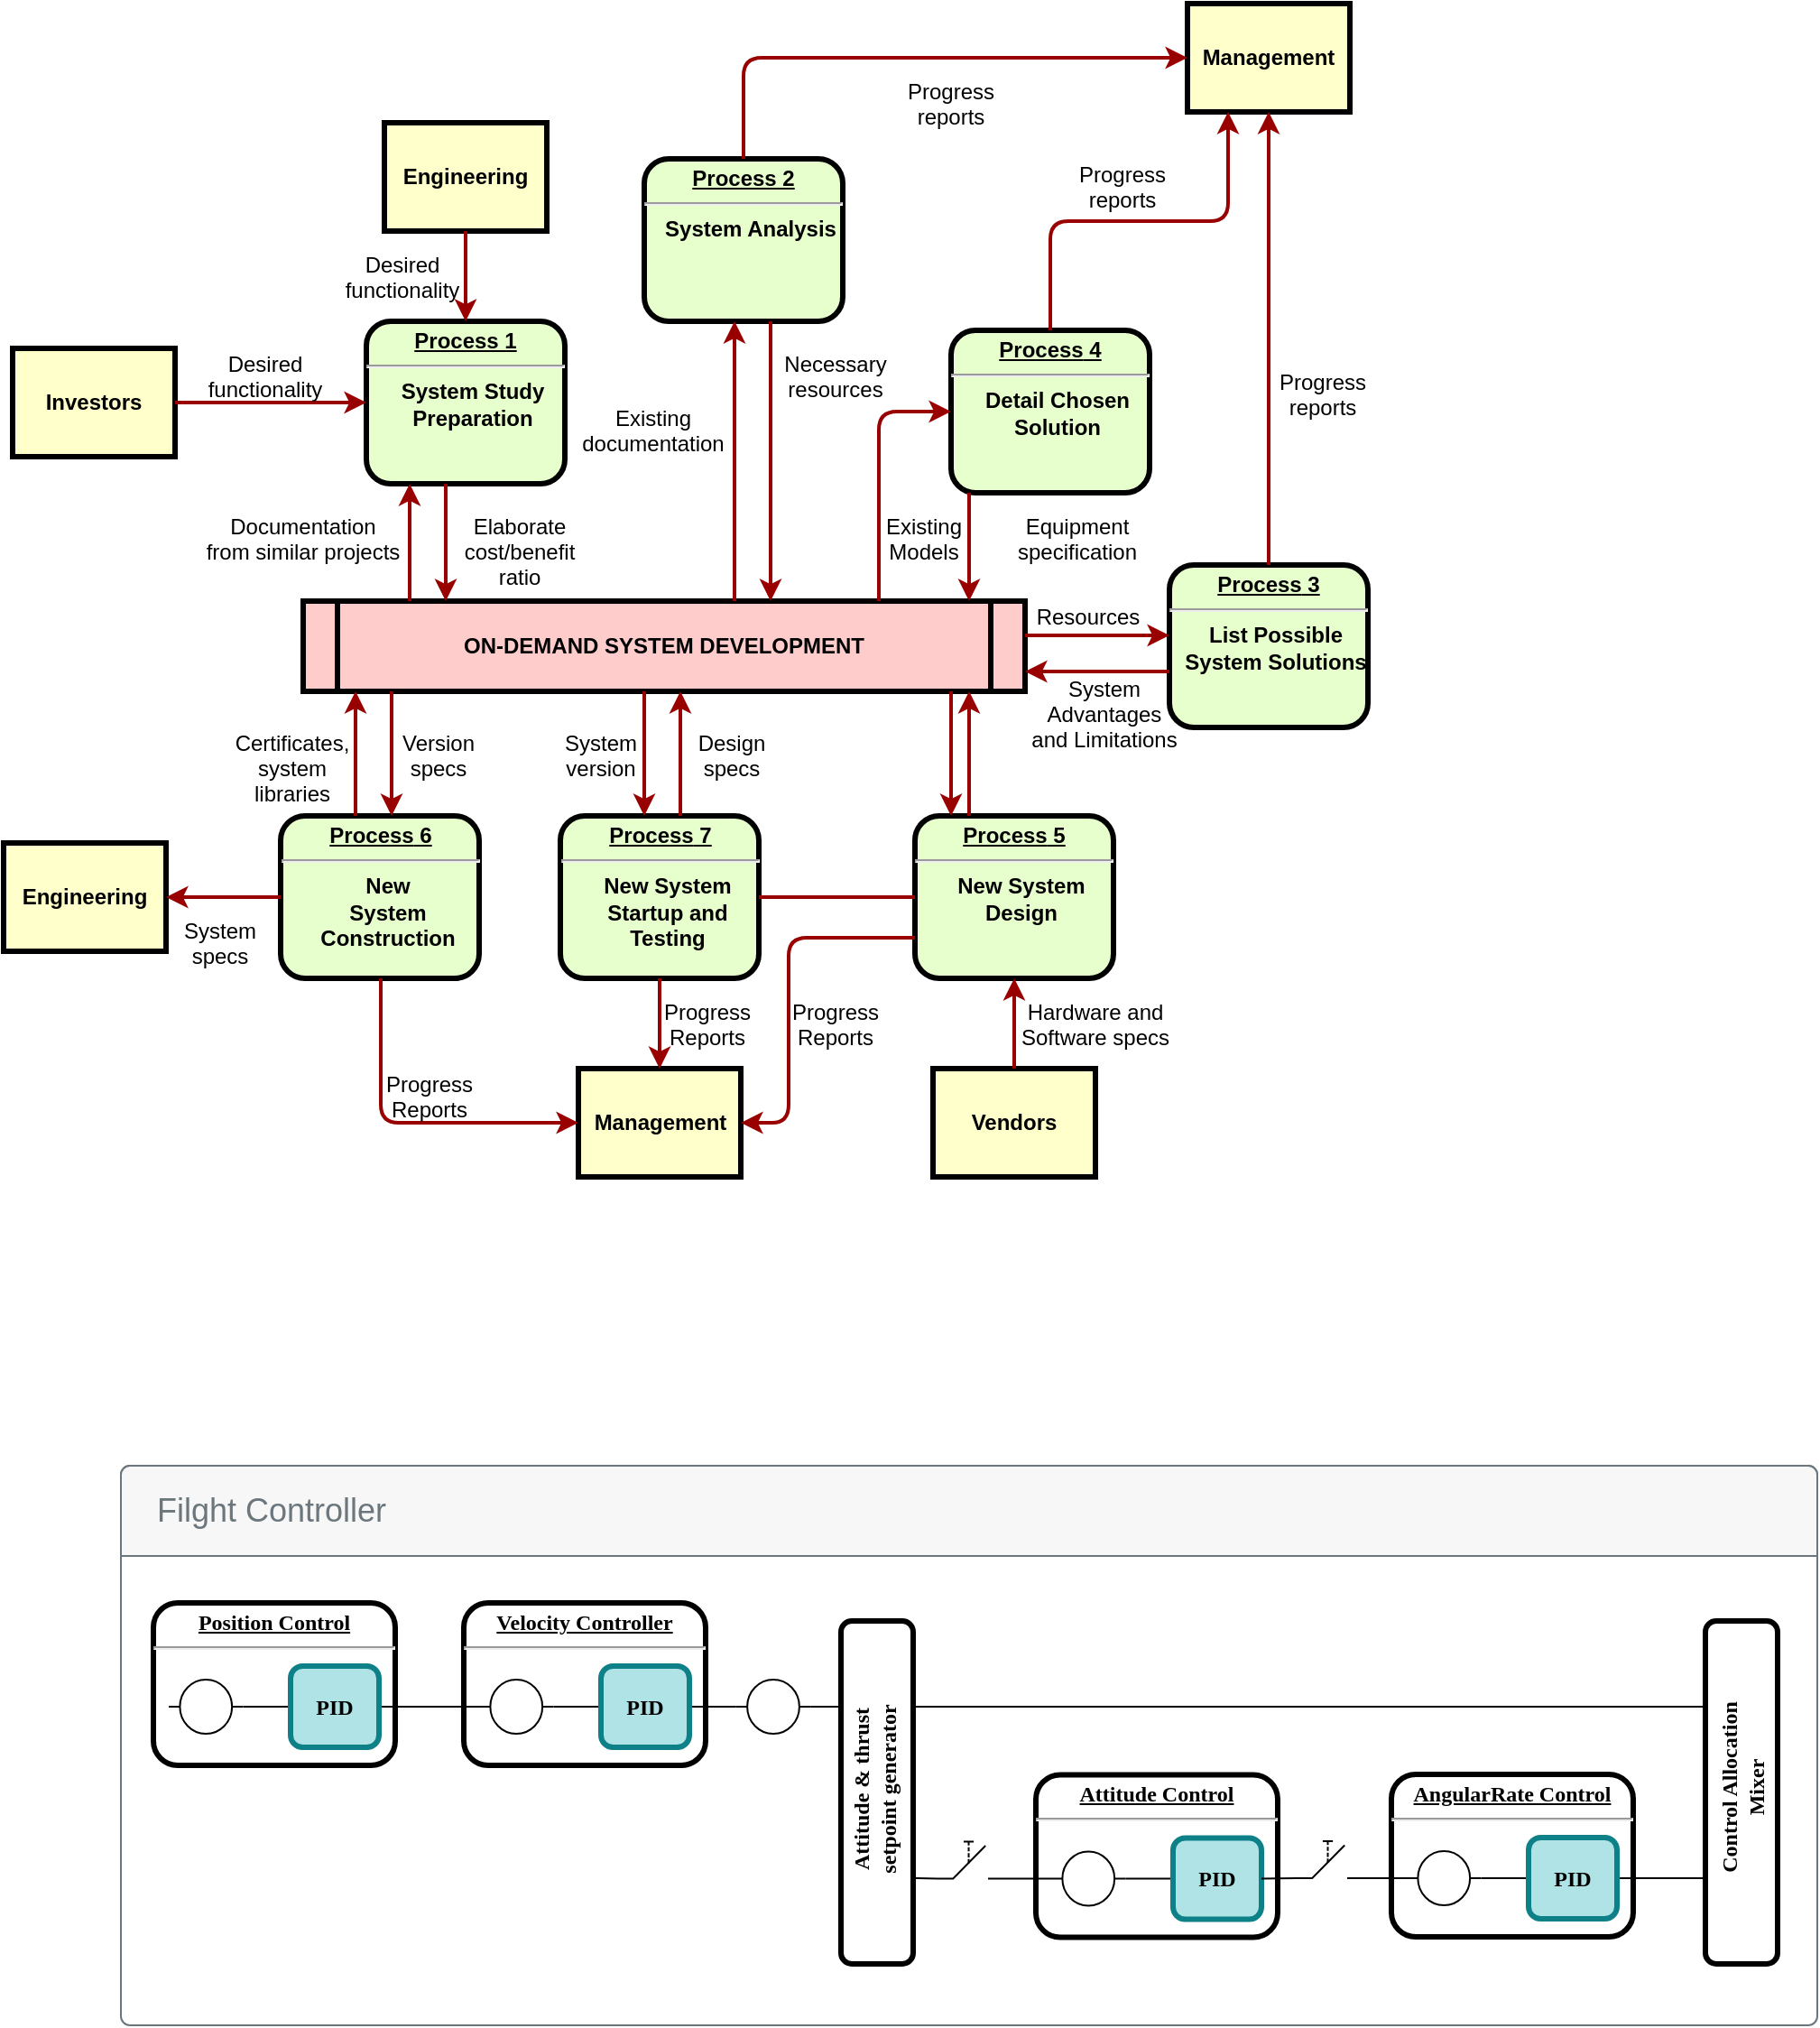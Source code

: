 <mxfile version="14.1.7" type="github">
  <diagram name="Page-1" id="c7558073-3199-34d8-9f00-42111426c3f3">
    <mxGraphModel dx="2292" dy="882" grid="1" gridSize="10" guides="1" tooltips="1" connect="1" arrows="1" fold="1" page="1" pageScale="1" pageWidth="1169" pageHeight="827" background="#ffffff" math="0" shadow="0">
      <root>
        <mxCell id="0" />
        <mxCell id="1" parent="0" />
        <mxCell id="spsE7N1KxRnAXjpoYgU2-159" value="" style="html=1;shadow=0;dashed=0;shape=mxgraph.bootstrap.rrect;rSize=5;strokeColor=#6C767D;html=1;whiteSpace=wrap;fillColor=#ffffff;fontColor=#6C767D;verticalAlign=bottom;align=left;spacing=20;spacingBottom=0;fontSize=14;" vertex="1" parent="1">
          <mxGeometry x="100" y="870" width="940" height="310" as="geometry" />
        </mxCell>
        <mxCell id="spsE7N1KxRnAXjpoYgU2-160" value="Filght Controller" style="html=1;shadow=0;dashed=0;shape=mxgraph.bootstrap.topButton;rSize=5;perimeter=none;whiteSpace=wrap;fillColor=#F7F7F7;strokeColor=#6C767D;fontColor=#6C767D;resizeWidth=1;fontSize=18;align=left;spacing=20;" vertex="1" parent="spsE7N1KxRnAXjpoYgU2-159">
          <mxGeometry width="940" height="50" relative="1" as="geometry" />
        </mxCell>
        <mxCell id="2" value="&lt;p style=&quot;margin: 0px; margin-top: 4px; text-align: center; text-decoration: underline;&quot;&gt;&lt;strong&gt;Process 1&lt;br /&gt;&lt;/strong&gt;&lt;/p&gt;&lt;hr /&gt;&lt;p style=&quot;margin: 0px; margin-left: 8px;&quot;&gt;System Study&lt;/p&gt;&lt;p style=&quot;margin: 0px; margin-left: 8px;&quot;&gt;Preparation&lt;/p&gt;" style="verticalAlign=middle;align=center;overflow=fill;fontSize=12;fontFamily=Helvetica;html=1;rounded=1;fontStyle=1;strokeWidth=3;fillColor=#E6FFCC" parent="1" vertex="1">
          <mxGeometry x="236" y="236" width="110" height="90" as="geometry" />
        </mxCell>
        <mxCell id="3" value="Engineering" style="whiteSpace=wrap;align=center;verticalAlign=middle;fontStyle=1;strokeWidth=3;fillColor=#FFFFCC" parent="1" vertex="1">
          <mxGeometry x="246" y="126" width="90" height="60" as="geometry" />
        </mxCell>
        <mxCell id="4" value="Investors" style="whiteSpace=wrap;align=center;verticalAlign=middle;fontStyle=1;strokeWidth=3;fillColor=#FFFFCC" parent="1" vertex="1">
          <mxGeometry x="40" y="251" width="90" height="60" as="geometry" />
        </mxCell>
        <mxCell id="5" value="ON-DEMAND SYSTEM DEVELOPMENT" style="shape=process;whiteSpace=wrap;align=center;verticalAlign=middle;size=0.048;fontStyle=1;strokeWidth=3;fillColor=#FFCCCC" parent="1" vertex="1">
          <mxGeometry x="201.0" y="391" width="400" height="50" as="geometry" />
        </mxCell>
        <mxCell id="6" value="&lt;p style=&quot;margin: 0px; margin-top: 4px; text-align: center; text-decoration: underline;&quot;&gt;&lt;strong&gt;Process 2&lt;br /&gt;&lt;/strong&gt;&lt;/p&gt;&lt;hr /&gt;&lt;p style=&quot;margin: 0px; margin-left: 8px;&quot;&gt;System Analysis&lt;/p&gt;" style="verticalAlign=middle;align=center;overflow=fill;fontSize=12;fontFamily=Helvetica;html=1;rounded=1;fontStyle=1;strokeWidth=3;fillColor=#E6FFCC" parent="1" vertex="1">
          <mxGeometry x="390" y="146" width="110" height="90" as="geometry" />
        </mxCell>
        <mxCell id="7" value="&lt;p style=&quot;margin: 0px; margin-top: 4px; text-align: center; text-decoration: underline;&quot;&gt;&lt;strong&gt;&lt;strong&gt;Process&lt;/strong&gt; 3&lt;br /&gt;&lt;/strong&gt;&lt;/p&gt;&lt;hr /&gt;&lt;p style=&quot;margin: 0px; margin-left: 8px;&quot;&gt;List Possible&lt;/p&gt;&lt;p style=&quot;margin: 0px; margin-left: 8px;&quot;&gt;System Solutions&lt;/p&gt;" style="verticalAlign=middle;align=center;overflow=fill;fontSize=12;fontFamily=Helvetica;html=1;rounded=1;fontStyle=1;strokeWidth=3;fillColor=#E6FFCC" parent="1" vertex="1">
          <mxGeometry x="681" y="371" width="110" height="90" as="geometry" />
        </mxCell>
        <mxCell id="8" value="&lt;p style=&quot;margin: 0px; margin-top: 4px; text-align: center; text-decoration: underline;&quot;&gt;&lt;strong&gt;&lt;strong&gt;Process&lt;/strong&gt; 4&lt;br /&gt;&lt;/strong&gt;&lt;/p&gt;&lt;hr /&gt;&lt;p style=&quot;margin: 0px; margin-left: 8px;&quot;&gt;Detail Chosen&lt;/p&gt;&lt;p style=&quot;margin: 0px; margin-left: 8px;&quot;&gt;Solution&lt;/p&gt;" style="verticalAlign=middle;align=center;overflow=fill;fontSize=12;fontFamily=Helvetica;html=1;rounded=1;fontStyle=1;strokeWidth=3;fillColor=#E6FFCC" parent="1" vertex="1">
          <mxGeometry x="560" y="241" width="110" height="90" as="geometry" />
        </mxCell>
        <mxCell id="9" value="&lt;p style=&quot;margin: 0px; margin-top: 4px; text-align: center; text-decoration: underline;&quot;&gt;&lt;strong&gt;&lt;strong&gt;Process&lt;/strong&gt; 5&lt;br /&gt;&lt;/strong&gt;&lt;/p&gt;&lt;hr /&gt;&lt;p style=&quot;margin: 0px; margin-left: 8px;&quot;&gt;New System&lt;/p&gt;&lt;p style=&quot;margin: 0px; margin-left: 8px;&quot;&gt;Design&lt;/p&gt;" style="verticalAlign=middle;align=center;overflow=fill;fontSize=12;fontFamily=Helvetica;html=1;rounded=1;fontStyle=1;strokeWidth=3;fillColor=#E6FFCC" parent="1" vertex="1">
          <mxGeometry x="540" y="510" width="110" height="90" as="geometry" />
        </mxCell>
        <mxCell id="10" value="&lt;p style=&quot;margin: 0px; margin-top: 4px; text-align: center; text-decoration: underline;&quot;&gt;&lt;strong&gt;&lt;strong&gt;Process&lt;/strong&gt; 6&lt;br /&gt;&lt;/strong&gt;&lt;/p&gt;&lt;hr /&gt;&lt;p style=&quot;margin: 0px; margin-left: 8px;&quot;&gt;New&lt;/p&gt;&lt;p style=&quot;margin: 0px; margin-left: 8px;&quot;&gt;System&lt;/p&gt;&lt;p style=&quot;margin: 0px; margin-left: 8px;&quot;&gt;Construction&lt;/p&gt;" style="verticalAlign=middle;align=center;overflow=fill;fontSize=12;fontFamily=Helvetica;html=1;rounded=1;fontStyle=1;strokeWidth=3;fillColor=#E6FFCC" parent="1" vertex="1">
          <mxGeometry x="188.5" y="510" width="110" height="90" as="geometry" />
        </mxCell>
        <mxCell id="12" value="Management" style="whiteSpace=wrap;align=center;verticalAlign=middle;fontStyle=1;strokeWidth=3;fillColor=#FFFFCC" parent="1" vertex="1">
          <mxGeometry x="691" y="60.0" width="90" height="60" as="geometry" />
        </mxCell>
        <mxCell id="13" value="Management" style="whiteSpace=wrap;align=center;verticalAlign=middle;fontStyle=1;strokeWidth=3;fillColor=#FFFFCC" parent="1" vertex="1">
          <mxGeometry x="353.5" y="650" width="90" height="60" as="geometry" />
        </mxCell>
        <mxCell id="14" value="Engineering" style="whiteSpace=wrap;align=center;verticalAlign=middle;fontStyle=1;strokeWidth=3;fillColor=#FFFFCC" parent="1" vertex="1">
          <mxGeometry x="35.0" y="525.0" width="90" height="60" as="geometry" />
        </mxCell>
        <mxCell id="15" value="Vendors" style="whiteSpace=wrap;align=center;verticalAlign=middle;fontStyle=1;strokeWidth=3;fillColor=#FFFFCC" parent="1" vertex="1">
          <mxGeometry x="550.0" y="650" width="90" height="60" as="geometry" />
        </mxCell>
        <mxCell id="36" value="" style="edgeStyle=none;noEdgeStyle=1;strokeColor=#990000;strokeWidth=2" parent="1" source="3" target="2" edge="1">
          <mxGeometry width="100" height="100" relative="1" as="geometry">
            <mxPoint x="20" y="250" as="sourcePoint" />
            <mxPoint x="120" y="150" as="targetPoint" />
          </mxGeometry>
        </mxCell>
        <mxCell id="37" value="" style="edgeStyle=none;noEdgeStyle=1;strokeColor=#990000;strokeWidth=2" parent="1" source="4" target="2" edge="1">
          <mxGeometry width="100" height="100" relative="1" as="geometry">
            <mxPoint x="280" y="190" as="sourcePoint" />
            <mxPoint x="380" y="90" as="targetPoint" />
          </mxGeometry>
        </mxCell>
        <mxCell id="11" value="&lt;p style=&quot;margin: 0px; margin-top: 4px; text-align: center; text-decoration: underline;&quot;&gt;&lt;strong&gt;&lt;strong&gt;Process&lt;/strong&gt; 7&lt;br /&gt;&lt;/strong&gt;&lt;/p&gt;&lt;hr /&gt;&lt;p style=&quot;margin: 0px; margin-left: 8px;&quot;&gt;New System&lt;/p&gt;&lt;p style=&quot;margin: 0px; margin-left: 8px;&quot;&gt;Startup and&lt;/p&gt;&lt;p style=&quot;margin: 0px; margin-left: 8px;&quot;&gt;Testing&lt;/p&gt;" style="verticalAlign=middle;align=center;overflow=fill;fontSize=12;fontFamily=Helvetica;html=1;rounded=1;fontStyle=1;strokeWidth=3;fillColor=#E6FFCC" parent="1" vertex="1">
          <mxGeometry x="343.5" y="510" width="110" height="90" as="geometry" />
        </mxCell>
        <mxCell id="51" value="" style="endArrow=none;noEdgeStyle=1;strokeColor=#990000;strokeWidth=2" parent="1" source="9" target="11" edge="1">
          <mxGeometry relative="1" as="geometry">
            <mxPoint x="205.008" y="481" as="sourcePoint" />
            <mxPoint x="400.328" y="650" as="targetPoint" />
          </mxGeometry>
        </mxCell>
        <mxCell id="52" value="Desired &#xa;functionality" style="text;spacingTop=-5;align=center" parent="1" vertex="1">
          <mxGeometry x="165" y="251" width="30" height="20" as="geometry" />
        </mxCell>
        <mxCell id="53" value="Desired &#xa;functionality" style="text;spacingTop=-5;align=center" parent="1" vertex="1">
          <mxGeometry x="241" y="196" width="30" height="20" as="geometry" />
        </mxCell>
        <mxCell id="54" value="Documentation&#xa;from similar projects" style="text;spacingTop=-5;align=center" parent="1" vertex="1">
          <mxGeometry x="186" y="341" width="30" height="20" as="geometry" />
        </mxCell>
        <mxCell id="55" value="" style="edgeStyle=elbowEdgeStyle;elbow=horizontal;strokeColor=#990000;strokeWidth=2" parent="1" source="5" target="2" edge="1">
          <mxGeometry width="100" height="100" relative="1" as="geometry">
            <mxPoint x="50" y="530" as="sourcePoint" />
            <mxPoint x="150" y="430" as="targetPoint" />
            <Array as="points">
              <mxPoint x="260" y="370" />
            </Array>
          </mxGeometry>
        </mxCell>
        <mxCell id="56" value="" style="edgeStyle=elbowEdgeStyle;elbow=horizontal;strokeColor=#990000;strokeWidth=2" parent="1" source="2" target="5" edge="1">
          <mxGeometry width="100" height="100" relative="1" as="geometry">
            <mxPoint x="50" y="500" as="sourcePoint" />
            <mxPoint x="150" y="400" as="targetPoint" />
            <Array as="points">
              <mxPoint x="280" y="360" />
            </Array>
          </mxGeometry>
        </mxCell>
        <mxCell id="57" value="Elaborate&#xa;cost/benefit&#xa;ratio" style="text;spacingTop=-5;align=center" parent="1" vertex="1">
          <mxGeometry x="306" y="341" width="30" height="20" as="geometry" />
        </mxCell>
        <mxCell id="58" value="" style="edgeStyle=elbowEdgeStyle;elbow=horizontal;strokeColor=#990000;strokeWidth=2" parent="1" source="5" target="6" edge="1">
          <mxGeometry width="100" height="100" relative="1" as="geometry">
            <mxPoint x="380" y="370" as="sourcePoint" />
            <mxPoint x="480" y="270" as="targetPoint" />
            <Array as="points">
              <mxPoint x="440" y="310" />
            </Array>
          </mxGeometry>
        </mxCell>
        <mxCell id="59" value="" style="edgeStyle=elbowEdgeStyle;elbow=horizontal;strokeColor=#990000;strokeWidth=2" parent="1" source="6" target="5" edge="1">
          <mxGeometry width="100" height="100" relative="1" as="geometry">
            <mxPoint x="350" y="370" as="sourcePoint" />
            <mxPoint x="450" y="270" as="targetPoint" />
            <Array as="points">
              <mxPoint x="460" y="320" />
            </Array>
          </mxGeometry>
        </mxCell>
        <mxCell id="60" value="Existing&#xa;documentation" style="text;spacingTop=-5;align=center" parent="1" vertex="1">
          <mxGeometry x="380.0" y="281.0" width="30" height="20" as="geometry" />
        </mxCell>
        <mxCell id="61" value="Necessary&#xa;resources" style="text;spacingTop=-5;align=center" parent="1" vertex="1">
          <mxGeometry x="481.0" y="251.0" width="30" height="20" as="geometry" />
        </mxCell>
        <mxCell id="62" value="Progress&#xa;reports" style="text;spacingTop=-5;align=center" parent="1" vertex="1">
          <mxGeometry x="545.0" y="100.0" width="30" height="20" as="geometry" />
        </mxCell>
        <mxCell id="63" value="Progress&#xa;reports" style="text;spacingTop=-5;align=center" parent="1" vertex="1">
          <mxGeometry x="640" y="146.0" width="30" height="20" as="geometry" />
        </mxCell>
        <mxCell id="64" value="Progress&#xa;reports" style="text;spacingTop=-5;align=center" parent="1" vertex="1">
          <mxGeometry x="751.0" y="261.0" width="30" height="20" as="geometry" />
        </mxCell>
        <mxCell id="65" value="" style="edgeStyle=elbowEdgeStyle;elbow=horizontal;strokeColor=#990000;strokeWidth=2" parent="1" source="6" target="12" edge="1">
          <mxGeometry width="100" height="100" relative="1" as="geometry">
            <mxPoint x="260" y="180.0" as="sourcePoint" />
            <mxPoint x="360" y="80.0" as="targetPoint" />
            <Array as="points">
              <mxPoint x="445" y="140" />
            </Array>
          </mxGeometry>
        </mxCell>
        <mxCell id="66" value="" style="edgeStyle=elbowEdgeStyle;elbow=vertical;entryX=0.25;entryY=1;strokeColor=#990000;strokeWidth=2" parent="1" source="8" target="12" edge="1">
          <mxGeometry width="100" height="100" relative="1" as="geometry">
            <mxPoint x="530" y="250" as="sourcePoint" />
            <mxPoint x="630" y="150" as="targetPoint" />
          </mxGeometry>
        </mxCell>
        <mxCell id="67" value="" style="edgeStyle=elbowEdgeStyle;elbow=horizontal;strokeColor=#990000;strokeWidth=2" parent="1" source="7" target="12" edge="1">
          <mxGeometry width="100" height="100" relative="1" as="geometry">
            <mxPoint x="660.0" y="360" as="sourcePoint" />
            <mxPoint x="760.0" y="260" as="targetPoint" />
          </mxGeometry>
        </mxCell>
        <mxCell id="68" value="" style="edgeStyle=elbowEdgeStyle;elbow=horizontal;strokeColor=#990000;strokeWidth=2" parent="1" source="8" target="5" edge="1">
          <mxGeometry width="100" height="100" relative="1" as="geometry">
            <mxPoint x="570" y="380" as="sourcePoint" />
            <mxPoint x="510" y="250" as="targetPoint" />
            <Array as="points">
              <mxPoint x="570" y="360" />
            </Array>
          </mxGeometry>
        </mxCell>
        <mxCell id="69" value="" style="edgeStyle=segmentEdgeStyle;strokeColor=#990000;strokeWidth=2" parent="1" source="5" target="8" edge="1">
          <mxGeometry width="100" height="100" relative="1" as="geometry">
            <mxPoint x="340" y="360" as="sourcePoint" />
            <mxPoint x="440" y="260" as="targetPoint" />
            <Array as="points">
              <mxPoint x="520" y="286" />
            </Array>
          </mxGeometry>
        </mxCell>
        <mxCell id="70" value="Existing&#xa;Models" style="text;spacingTop=-5;align=center" parent="1" vertex="1">
          <mxGeometry x="530.0" y="341.0" width="30" height="20" as="geometry" />
        </mxCell>
        <mxCell id="71" value="Equipment&#xa;specification" style="text;spacingTop=-5;align=center" parent="1" vertex="1">
          <mxGeometry x="615" y="341" width="30" height="20" as="geometry" />
        </mxCell>
        <mxCell id="72" value="" style="edgeStyle=elbowEdgeStyle;elbow=vertical;strokeColor=#990000;strokeWidth=2" parent="1" source="5" target="7" edge="1">
          <mxGeometry width="100" height="100" relative="1" as="geometry">
            <mxPoint x="500" y="500" as="sourcePoint" />
            <mxPoint x="600" y="400" as="targetPoint" />
            <Array as="points">
              <mxPoint x="650" y="410" />
            </Array>
          </mxGeometry>
        </mxCell>
        <mxCell id="73" value="" style="edgeStyle=elbowEdgeStyle;elbow=vertical;strokeColor=#990000;strokeWidth=2" parent="1" source="7" target="5" edge="1">
          <mxGeometry width="100" height="100" relative="1" as="geometry">
            <mxPoint x="460" y="500" as="sourcePoint" />
            <mxPoint x="560" y="400" as="targetPoint" />
            <Array as="points">
              <mxPoint x="650" y="430" />
            </Array>
          </mxGeometry>
        </mxCell>
        <mxCell id="74" value="Resources" style="text;spacingTop=-5;align=center" parent="1" vertex="1">
          <mxGeometry x="621" y="391.0" width="30" height="20" as="geometry" />
        </mxCell>
        <mxCell id="75" value="System &#xa;Advantages &#xa;and Limitations" style="text;spacingTop=-5;align=center" parent="1" vertex="1">
          <mxGeometry x="630" y="431.0" width="30" height="20" as="geometry" />
        </mxCell>
        <mxCell id="76" value="" style="edgeStyle=elbowEdgeStyle;elbow=horizontal;strokeColor=#990000;strokeWidth=2" parent="1" source="9" target="5" edge="1">
          <mxGeometry width="100" height="100" relative="1" as="geometry">
            <mxPoint x="420" y="580" as="sourcePoint" />
            <mxPoint x="520" y="480" as="targetPoint" />
            <Array as="points">
              <mxPoint x="570" y="470" />
            </Array>
          </mxGeometry>
        </mxCell>
        <mxCell id="77" value="" style="edgeStyle=elbowEdgeStyle;elbow=horizontal;strokeColor=#990000;strokeWidth=2" parent="1" source="5" target="9" edge="1">
          <mxGeometry width="100" height="100" relative="1" as="geometry">
            <mxPoint x="400" y="590" as="sourcePoint" />
            <mxPoint x="500" y="490" as="targetPoint" />
            <Array as="points">
              <mxPoint x="560" y="480" />
            </Array>
          </mxGeometry>
        </mxCell>
        <mxCell id="78" value="" style="edgeStyle=elbowEdgeStyle;elbow=horizontal;strokeColor=#990000;strokeWidth=2" parent="1" source="15" target="9" edge="1">
          <mxGeometry width="100" height="100" relative="1" as="geometry">
            <mxPoint x="430" y="700" as="sourcePoint" />
            <mxPoint x="530" y="600" as="targetPoint" />
          </mxGeometry>
        </mxCell>
        <mxCell id="79" value="Hardware and&#xa;Software specs" style="text;spacingTop=-5;align=center" parent="1" vertex="1">
          <mxGeometry x="625" y="610" width="30" height="20" as="geometry" />
        </mxCell>
        <mxCell id="81" value="" style="edgeStyle=elbowEdgeStyle;elbow=horizontal;exitX=0;exitY=0.75;strokeColor=#990000;strokeWidth=2" parent="1" source="9" target="13" edge="1">
          <mxGeometry width="100" height="100" relative="1" as="geometry">
            <mxPoint x="420" y="730" as="sourcePoint" />
            <mxPoint x="520" y="630" as="targetPoint" />
            <Array as="points">
              <mxPoint x="470" y="630" />
            </Array>
          </mxGeometry>
        </mxCell>
        <mxCell id="82" value="Progress&#xa;Reports" style="text;spacingTop=-5;align=center" parent="1" vertex="1">
          <mxGeometry x="481.0" y="610.0" width="30" height="20" as="geometry" />
        </mxCell>
        <mxCell id="83" value="" style="edgeStyle=elbowEdgeStyle;elbow=horizontal;strokeColor=#990000;strokeWidth=2" parent="1" source="11" target="13" edge="1">
          <mxGeometry width="100" height="100" relative="1" as="geometry">
            <mxPoint x="200" y="660.0" as="sourcePoint" />
            <mxPoint x="230.0" y="650" as="targetPoint" />
          </mxGeometry>
        </mxCell>
        <mxCell id="84" value="Progress&#xa;Reports" style="text;spacingTop=-5;align=center" parent="1" vertex="1">
          <mxGeometry x="410.0" y="610.0" width="30" height="20" as="geometry" />
        </mxCell>
        <mxCell id="85" value="" style="edgeStyle=elbowEdgeStyle;elbow=horizontal;strokeColor=#990000;strokeWidth=2" parent="1" source="10" target="13" edge="1">
          <mxGeometry width="100" height="100" relative="1" as="geometry">
            <mxPoint x="130.0" y="740" as="sourcePoint" />
            <mxPoint x="230.0" y="640" as="targetPoint" />
            <Array as="points">
              <mxPoint x="244" y="630" />
            </Array>
          </mxGeometry>
        </mxCell>
        <mxCell id="86" value="Progress&#xa;Reports" style="text;spacingTop=-5;align=center" parent="1" vertex="1">
          <mxGeometry x="256.0" y="650.0" width="30" height="20" as="geometry" />
        </mxCell>
        <mxCell id="87" value="" style="edgeStyle=elbowEdgeStyle;elbow=vertical;strokeColor=#990000;strokeWidth=2" parent="1" source="10" target="14" edge="1">
          <mxGeometry width="100" height="100" relative="1" as="geometry">
            <mxPoint x="70" y="740" as="sourcePoint" />
            <mxPoint x="170" y="640" as="targetPoint" />
          </mxGeometry>
        </mxCell>
        <mxCell id="88" value="" style="edgeStyle=elbowEdgeStyle;elbow=horizontal;strokeColor=#990000;strokeWidth=2" parent="1" source="5" target="11" edge="1">
          <mxGeometry width="100" height="100" relative="1" as="geometry">
            <mxPoint x="50" y="500" as="sourcePoint" />
            <mxPoint x="150" y="400" as="targetPoint" />
            <Array as="points">
              <mxPoint x="390" y="470" />
            </Array>
          </mxGeometry>
        </mxCell>
        <mxCell id="89" value="" style="edgeStyle=elbowEdgeStyle;elbow=horizontal;strokeColor=#990000;strokeWidth=2" parent="1" source="11" target="5" edge="1">
          <mxGeometry width="100" height="100" relative="1" as="geometry">
            <mxPoint x="60.0" y="510" as="sourcePoint" />
            <mxPoint x="160.0" y="410" as="targetPoint" />
            <Array as="points">
              <mxPoint x="410" y="470" />
            </Array>
          </mxGeometry>
        </mxCell>
        <mxCell id="90" value="Version&#xa;specs" style="text;spacingTop=-5;align=center" parent="1" vertex="1">
          <mxGeometry x="261" y="461" width="30" height="20" as="geometry" />
        </mxCell>
        <mxCell id="91" value="Certificates,&#xa;system&#xa;libraries" style="text;spacingTop=-5;align=center" parent="1" vertex="1">
          <mxGeometry x="180" y="461.0" width="30" height="20" as="geometry" />
        </mxCell>
        <mxCell id="92" value="" style="edgeStyle=elbowEdgeStyle;elbow=horizontal;strokeColor=#990000;strokeWidth=2" parent="1" source="5" target="10" edge="1">
          <mxGeometry width="100" height="100" relative="1" as="geometry">
            <mxPoint x="30.0" y="500" as="sourcePoint" />
            <mxPoint x="130.0" y="400" as="targetPoint" />
            <Array as="points">
              <mxPoint x="250" y="470" />
            </Array>
          </mxGeometry>
        </mxCell>
        <mxCell id="93" value="" style="edgeStyle=elbowEdgeStyle;elbow=horizontal;strokeColor=#990000;strokeWidth=2" parent="1" source="10" target="5" edge="1">
          <mxGeometry width="100" height="100" relative="1" as="geometry">
            <mxPoint x="40" y="510" as="sourcePoint" />
            <mxPoint x="140" y="410" as="targetPoint" />
            <Array as="points">
              <mxPoint x="230" y="470" />
            </Array>
          </mxGeometry>
        </mxCell>
        <mxCell id="94" value="System&#xa;specs" style="text;spacingTop=-5;align=center" parent="1" vertex="1">
          <mxGeometry x="140.0" y="565.0" width="30" height="20" as="geometry" />
        </mxCell>
        <mxCell id="95" value="Design&#xa;specs" style="text;spacingTop=-5;align=center" parent="1" vertex="1">
          <mxGeometry x="423.5" y="461.0" width="30" height="20" as="geometry" />
        </mxCell>
        <mxCell id="96" value="System&#xa;version" style="text;spacingTop=-5;align=center" parent="1" vertex="1">
          <mxGeometry x="351.0" y="461" width="30" height="20" as="geometry" />
        </mxCell>
        <mxCell id="spsE7N1KxRnAXjpoYgU2-96" value="&lt;p style=&quot;margin: 4px 0px 0px; text-align: center; text-decoration: underline; font-size: 12px;&quot;&gt;&lt;strong style=&quot;font-size: 12px;&quot;&gt;AngularRate Control&lt;/strong&gt;&lt;/p&gt;&lt;hr style=&quot;font-size: 12px;&quot;&gt;&lt;p style=&quot;margin: 0px 0px 0px 8px; font-size: 12px;&quot;&gt;&lt;br style=&quot;font-size: 12px;&quot;&gt;&lt;/p&gt;" style="verticalAlign=middle;align=center;overflow=fill;fontSize=12;fontFamily=Tahoma;html=1;rounded=1;fontStyle=1;strokeWidth=3;fillColor=#FFFFFF;" vertex="1" parent="1">
          <mxGeometry x="804" y="1041" width="134" height="90" as="geometry" />
        </mxCell>
        <mxCell id="spsE7N1KxRnAXjpoYgU2-101" style="edgeStyle=orthogonalEdgeStyle;rounded=1;orthogonalLoop=1;jettySize=auto;html=1;exitX=1;exitY=0.5;exitDx=0;exitDy=0;exitPerimeter=0;entryX=0;entryY=0.5;entryDx=0;entryDy=0;endArrow=none;endFill=0;fontFamily=Tahoma;fontSize=12;fontStyle=1" edge="1" parent="1" source="spsE7N1KxRnAXjpoYgU2-98" target="spsE7N1KxRnAXjpoYgU2-99">
          <mxGeometry relative="1" as="geometry" />
        </mxCell>
        <mxCell id="spsE7N1KxRnAXjpoYgU2-98" value="" style="pointerEvents=1;verticalLabelPosition=bottom;shadow=0;dashed=0;align=center;html=1;verticalAlign=top;shape=mxgraph.electrical.electro-mechanical.relay_coil_2;strokeWidth=1;fontFamily=Tahoma;fontSize=12;fontStyle=1" vertex="1" parent="1">
          <mxGeometry x="812.5" y="1083.5" width="41.25" height="30" as="geometry" />
        </mxCell>
        <mxCell id="spsE7N1KxRnAXjpoYgU2-152" style="edgeStyle=none;rounded=1;orthogonalLoop=1;jettySize=auto;html=1;exitX=1;exitY=0.5;exitDx=0;exitDy=0;entryX=0;entryY=0.75;entryDx=0;entryDy=0;startArrow=none;startFill=0;endArrow=none;endFill=0;strokeColor=#000000;fontFamily=Tahoma;fontSize=12;fontStyle=1" edge="1" parent="1" source="spsE7N1KxRnAXjpoYgU2-99" target="spsE7N1KxRnAXjpoYgU2-157">
          <mxGeometry relative="1" as="geometry">
            <mxPoint x="965" y="1098.5" as="targetPoint" />
          </mxGeometry>
        </mxCell>
        <mxCell id="spsE7N1KxRnAXjpoYgU2-99" value="PID" style="rounded=1;whiteSpace=wrap;html=1;strokeWidth=3;fillColor=#b0e3e6;strokeColor=#0e8088;fontFamily=Tahoma;fontSize=12;fontStyle=1" vertex="1" parent="1">
          <mxGeometry x="880" y="1076" width="49" height="45" as="geometry" />
        </mxCell>
        <mxCell id="spsE7N1KxRnAXjpoYgU2-109" style="edgeStyle=orthogonalEdgeStyle;rounded=1;orthogonalLoop=1;jettySize=auto;html=1;exitX=1;exitY=1;exitDx=0;exitDy=0;exitPerimeter=0;entryX=0;entryY=0.5;entryDx=0;entryDy=0;entryPerimeter=0;endArrow=none;endFill=0;strokeColor=#000000;fontFamily=Tahoma;fontSize=12;fontStyle=1" edge="1" parent="1" source="spsE7N1KxRnAXjpoYgU2-107" target="spsE7N1KxRnAXjpoYgU2-98">
          <mxGeometry relative="1" as="geometry" />
        </mxCell>
        <mxCell id="spsE7N1KxRnAXjpoYgU2-107" value="" style="pointerEvents=1;verticalLabelPosition=bottom;shadow=0;dashed=0;align=center;html=1;verticalAlign=top;shape=mxgraph.electrical.electro-mechanical.manual_switch;strokeWidth=1;fontFamily=Tahoma;fontSize=12;fontStyle=1" vertex="1" parent="1">
          <mxGeometry x="751.5" y="1078" width="35" height="20.5" as="geometry" />
        </mxCell>
        <mxCell id="spsE7N1KxRnAXjpoYgU2-110" value="" style="shape=image;html=1;verticalAlign=top;verticalLabelPosition=bottom;labelBackgroundColor=#ffffff;imageAspect=0;aspect=fixed;image=https://cdn4.iconfinder.com/data/icons/wirecons-free-vector-icons/32/add-128.png;strokeWidth=1;fontSize=12;fontFamily=Tahoma;fontStyle=1" vertex="1" parent="1">
          <mxGeometry x="823" y="1094.5" width="8" height="8" as="geometry" />
        </mxCell>
        <mxCell id="spsE7N1KxRnAXjpoYgU2-111" value="" style="shape=image;html=1;verticalAlign=top;verticalLabelPosition=bottom;labelBackgroundColor=#ffffff;imageAspect=0;aspect=fixed;image=https://cdn0.iconfinder.com/data/icons/very-basic-android-l-lollipop-icon-pack/24/minus-128.png;strokeWidth=1;fontSize=12;fontFamily=Tahoma;fontStyle=1" vertex="1" parent="1">
          <mxGeometry x="828" y="1103.5" width="10" height="10" as="geometry" />
        </mxCell>
        <mxCell id="spsE7N1KxRnAXjpoYgU2-114" value="&lt;p style=&quot;margin: 4px 0px 0px; text-align: center; text-decoration: underline; font-size: 12px;&quot;&gt;&lt;strong style=&quot;font-size: 12px;&quot;&gt;Attitude Control&lt;/strong&gt;&lt;/p&gt;&lt;hr style=&quot;font-size: 12px;&quot;&gt;&lt;p style=&quot;margin: 0px 0px 0px 8px; font-size: 12px;&quot;&gt;&lt;br style=&quot;font-size: 12px;&quot;&gt;&lt;/p&gt;" style="verticalAlign=middle;align=center;overflow=fill;fontSize=12;fontFamily=Tahoma;html=1;rounded=1;fontStyle=1;strokeWidth=3;fillColor=#FFFFFF;" vertex="1" parent="1">
          <mxGeometry x="607" y="1041.25" width="134" height="90" as="geometry" />
        </mxCell>
        <mxCell id="spsE7N1KxRnAXjpoYgU2-115" style="edgeStyle=orthogonalEdgeStyle;rounded=1;orthogonalLoop=1;jettySize=auto;html=1;exitX=1;exitY=0.5;exitDx=0;exitDy=0;exitPerimeter=0;entryX=0;entryY=0.5;entryDx=0;entryDy=0;endArrow=none;endFill=0;fontFamily=Tahoma;fontSize=12;fontStyle=1" edge="1" parent="1" source="spsE7N1KxRnAXjpoYgU2-116" target="spsE7N1KxRnAXjpoYgU2-117">
          <mxGeometry relative="1" as="geometry" />
        </mxCell>
        <mxCell id="spsE7N1KxRnAXjpoYgU2-116" value="" style="pointerEvents=1;verticalLabelPosition=bottom;shadow=0;dashed=0;align=center;html=1;verticalAlign=top;shape=mxgraph.electrical.electro-mechanical.relay_coil_2;strokeWidth=1;fontFamily=Tahoma;fontSize=12;fontStyle=1" vertex="1" parent="1">
          <mxGeometry x="615.5" y="1083.75" width="41.25" height="30" as="geometry" />
        </mxCell>
        <mxCell id="spsE7N1KxRnAXjpoYgU2-117" value="PID" style="rounded=1;whiteSpace=wrap;html=1;strokeWidth=3;fillColor=#b0e3e6;strokeColor=#0e8088;fontFamily=Tahoma;fontSize=12;fontStyle=1" vertex="1" parent="1">
          <mxGeometry x="683" y="1076.25" width="49" height="45" as="geometry" />
        </mxCell>
        <mxCell id="spsE7N1KxRnAXjpoYgU2-118" style="rounded=1;orthogonalLoop=1;jettySize=auto;html=1;exitX=1;exitY=0.75;exitDx=0;exitDy=0;entryX=0;entryY=1;entryDx=0;entryDy=0;entryPerimeter=0;endArrow=none;endFill=0;strokeColor=#000000;fontFamily=Tahoma;fontSize=12;fontStyle=1" edge="1" parent="1" target="spsE7N1KxRnAXjpoYgU2-120" source="spsE7N1KxRnAXjpoYgU2-147">
          <mxGeometry relative="1" as="geometry">
            <mxPoint x="515" y="1144.75" as="sourcePoint" />
          </mxGeometry>
        </mxCell>
        <mxCell id="spsE7N1KxRnAXjpoYgU2-119" style="edgeStyle=orthogonalEdgeStyle;rounded=1;orthogonalLoop=1;jettySize=auto;html=1;exitX=1;exitY=1;exitDx=0;exitDy=0;exitPerimeter=0;entryX=0;entryY=0.5;entryDx=0;entryDy=0;entryPerimeter=0;endArrow=none;endFill=0;strokeColor=#000000;fontFamily=Tahoma;fontSize=12;fontStyle=1" edge="1" parent="1" source="spsE7N1KxRnAXjpoYgU2-120" target="spsE7N1KxRnAXjpoYgU2-116">
          <mxGeometry relative="1" as="geometry" />
        </mxCell>
        <mxCell id="spsE7N1KxRnAXjpoYgU2-120" value="" style="pointerEvents=1;verticalLabelPosition=bottom;shadow=0;dashed=0;align=center;html=1;verticalAlign=top;shape=mxgraph.electrical.electro-mechanical.manual_switch;strokeWidth=1;fontFamily=Tahoma;fontSize=12;fontStyle=1" vertex="1" parent="1">
          <mxGeometry x="552.5" y="1078.25" width="35" height="20.5" as="geometry" />
        </mxCell>
        <mxCell id="spsE7N1KxRnAXjpoYgU2-121" value="" style="shape=image;html=1;verticalAlign=top;verticalLabelPosition=bottom;labelBackgroundColor=#ffffff;imageAspect=0;aspect=fixed;image=https://cdn4.iconfinder.com/data/icons/wirecons-free-vector-icons/32/add-128.png;strokeWidth=1;fontSize=12;fontFamily=Tahoma;fontStyle=1" vertex="1" parent="1">
          <mxGeometry x="626" y="1094.75" width="8" height="8" as="geometry" />
        </mxCell>
        <mxCell id="spsE7N1KxRnAXjpoYgU2-122" value="" style="shape=image;html=1;verticalAlign=top;verticalLabelPosition=bottom;labelBackgroundColor=#ffffff;imageAspect=0;aspect=fixed;image=https://cdn0.iconfinder.com/data/icons/very-basic-android-l-lollipop-icon-pack/24/minus-128.png;strokeWidth=1;fontSize=12;fontFamily=Tahoma;fontStyle=1" vertex="1" parent="1">
          <mxGeometry x="631" y="1103.75" width="10" height="10" as="geometry" />
        </mxCell>
        <mxCell id="spsE7N1KxRnAXjpoYgU2-108" style="rounded=1;orthogonalLoop=1;jettySize=auto;html=1;exitX=1;exitY=0.5;exitDx=0;exitDy=0;entryX=0;entryY=1;entryDx=0;entryDy=0;entryPerimeter=0;endArrow=none;endFill=0;strokeColor=#000000;fontFamily=Tahoma;fontSize=12;fontStyle=1" edge="1" parent="1" source="spsE7N1KxRnAXjpoYgU2-117" target="spsE7N1KxRnAXjpoYgU2-107">
          <mxGeometry relative="1" as="geometry">
            <mxPoint x="714" y="1098.5" as="sourcePoint" />
          </mxGeometry>
        </mxCell>
        <mxCell id="spsE7N1KxRnAXjpoYgU2-128" value="&lt;p style=&quot;margin: 4px 0px 0px; text-align: center; text-decoration: underline; font-size: 12px;&quot;&gt;&lt;strong style=&quot;font-size: 12px;&quot;&gt;Velocity Controller&lt;/strong&gt;&lt;/p&gt;&lt;hr style=&quot;font-size: 12px;&quot;&gt;&lt;p style=&quot;margin: 0px 0px 0px 8px; font-size: 12px;&quot;&gt;&lt;br style=&quot;font-size: 12px;&quot;&gt;&lt;/p&gt;" style="verticalAlign=middle;align=center;overflow=fill;fontSize=12;fontFamily=Tahoma;html=1;rounded=1;fontStyle=1;strokeWidth=3;fillColor=#FFFFFF;" vertex="1" parent="1">
          <mxGeometry x="290" y="946" width="134" height="90" as="geometry" />
        </mxCell>
        <mxCell id="spsE7N1KxRnAXjpoYgU2-129" style="edgeStyle=orthogonalEdgeStyle;rounded=1;orthogonalLoop=1;jettySize=auto;html=1;exitX=1;exitY=0.5;exitDx=0;exitDy=0;exitPerimeter=0;entryX=0;entryY=0.5;entryDx=0;entryDy=0;endArrow=none;endFill=0;fontFamily=Tahoma;fontSize=12;fontStyle=1" edge="1" parent="1" source="spsE7N1KxRnAXjpoYgU2-130" target="spsE7N1KxRnAXjpoYgU2-131">
          <mxGeometry relative="1" as="geometry" />
        </mxCell>
        <mxCell id="spsE7N1KxRnAXjpoYgU2-130" value="" style="pointerEvents=1;verticalLabelPosition=bottom;shadow=0;dashed=0;align=center;html=1;verticalAlign=top;shape=mxgraph.electrical.electro-mechanical.relay_coil_2;strokeWidth=1;fontFamily=Tahoma;fontSize=12;fontStyle=1" vertex="1" parent="1">
          <mxGeometry x="298.5" y="988.5" width="41.25" height="30" as="geometry" />
        </mxCell>
        <mxCell id="spsE7N1KxRnAXjpoYgU2-146" style="edgeStyle=none;rounded=1;orthogonalLoop=1;jettySize=auto;html=1;exitX=1;exitY=0.5;exitDx=0;exitDy=0;entryX=0;entryY=0.5;entryDx=0;entryDy=0;entryPerimeter=0;startArrow=none;startFill=0;endArrow=none;endFill=0;strokeColor=#000000;fontFamily=Tahoma;fontSize=12;fontStyle=1" edge="1" parent="1" source="spsE7N1KxRnAXjpoYgU2-131" target="spsE7N1KxRnAXjpoYgU2-143">
          <mxGeometry relative="1" as="geometry" />
        </mxCell>
        <mxCell id="spsE7N1KxRnAXjpoYgU2-131" value="PID" style="rounded=1;whiteSpace=wrap;html=1;strokeWidth=3;fillColor=#b0e3e6;strokeColor=#0e8088;fontFamily=Tahoma;fontSize=12;fontStyle=1" vertex="1" parent="1">
          <mxGeometry x="366" y="981" width="49" height="45" as="geometry" />
        </mxCell>
        <mxCell id="spsE7N1KxRnAXjpoYgU2-132" value="" style="shape=image;html=1;verticalAlign=top;verticalLabelPosition=bottom;labelBackgroundColor=#ffffff;imageAspect=0;aspect=fixed;image=https://cdn4.iconfinder.com/data/icons/wirecons-free-vector-icons/32/add-128.png;strokeWidth=1;fontSize=12;fontFamily=Tahoma;fontStyle=1" vertex="1" parent="1">
          <mxGeometry x="309" y="999.5" width="8" height="8" as="geometry" />
        </mxCell>
        <mxCell id="spsE7N1KxRnAXjpoYgU2-133" value="" style="shape=image;html=1;verticalAlign=top;verticalLabelPosition=bottom;labelBackgroundColor=#ffffff;imageAspect=0;aspect=fixed;image=https://cdn0.iconfinder.com/data/icons/very-basic-android-l-lollipop-icon-pack/24/minus-128.png;strokeWidth=1;fontSize=12;fontFamily=Tahoma;fontStyle=1" vertex="1" parent="1">
          <mxGeometry x="314" y="1008.5" width="10" height="10" as="geometry" />
        </mxCell>
        <mxCell id="spsE7N1KxRnAXjpoYgU2-134" value="&lt;p style=&quot;margin: 4px 0px 0px; text-align: center; text-decoration: underline; font-size: 12px;&quot;&gt;&lt;strong style=&quot;font-size: 12px;&quot;&gt;Position Control&lt;/strong&gt;&lt;/p&gt;&lt;hr style=&quot;font-size: 12px;&quot;&gt;&lt;p style=&quot;margin: 0px 0px 0px 8px; font-size: 12px;&quot;&gt;&lt;br style=&quot;font-size: 12px;&quot;&gt;&lt;/p&gt;" style="verticalAlign=middle;align=center;overflow=fill;fontSize=12;fontFamily=Tahoma;html=1;rounded=1;fontStyle=1;strokeWidth=3;fillColor=#FFFFFF;" vertex="1" parent="1">
          <mxGeometry x="118" y="946" width="134" height="90" as="geometry" />
        </mxCell>
        <mxCell id="spsE7N1KxRnAXjpoYgU2-135" style="edgeStyle=orthogonalEdgeStyle;rounded=1;orthogonalLoop=1;jettySize=auto;html=1;exitX=1;exitY=0.5;exitDx=0;exitDy=0;exitPerimeter=0;entryX=0;entryY=0.5;entryDx=0;entryDy=0;endArrow=none;endFill=0;fontFamily=Tahoma;fontSize=12;fontStyle=1" edge="1" parent="1" source="spsE7N1KxRnAXjpoYgU2-136" target="spsE7N1KxRnAXjpoYgU2-137">
          <mxGeometry relative="1" as="geometry" />
        </mxCell>
        <mxCell id="spsE7N1KxRnAXjpoYgU2-136" value="" style="pointerEvents=1;verticalLabelPosition=bottom;shadow=0;dashed=0;align=center;html=1;verticalAlign=top;shape=mxgraph.electrical.electro-mechanical.relay_coil_2;strokeWidth=1;fontFamily=Tahoma;fontSize=12;fontStyle=1" vertex="1" parent="1">
          <mxGeometry x="126.5" y="988.5" width="41.25" height="30" as="geometry" />
        </mxCell>
        <mxCell id="spsE7N1KxRnAXjpoYgU2-140" style="edgeStyle=none;rounded=1;orthogonalLoop=1;jettySize=auto;html=1;exitX=1;exitY=0.5;exitDx=0;exitDy=0;entryX=0;entryY=0.5;entryDx=0;entryDy=0;entryPerimeter=0;startArrow=none;startFill=0;endArrow=none;endFill=0;strokeColor=#000000;fontSize=12;fontFamily=Tahoma;fontStyle=1" edge="1" parent="1" source="spsE7N1KxRnAXjpoYgU2-137" target="spsE7N1KxRnAXjpoYgU2-130">
          <mxGeometry relative="1" as="geometry" />
        </mxCell>
        <mxCell id="spsE7N1KxRnAXjpoYgU2-137" value="PID" style="rounded=1;whiteSpace=wrap;html=1;strokeWidth=3;fillColor=#b0e3e6;strokeColor=#0e8088;fontFamily=Tahoma;fontSize=12;fontStyle=1" vertex="1" parent="1">
          <mxGeometry x="194" y="981" width="49" height="45" as="geometry" />
        </mxCell>
        <mxCell id="spsE7N1KxRnAXjpoYgU2-138" value="" style="shape=image;html=1;verticalAlign=top;verticalLabelPosition=bottom;labelBackgroundColor=#ffffff;imageAspect=0;aspect=fixed;image=https://cdn4.iconfinder.com/data/icons/wirecons-free-vector-icons/32/add-128.png;strokeWidth=1;fontSize=12;fontFamily=Tahoma;fontStyle=1" vertex="1" parent="1">
          <mxGeometry x="137" y="999.5" width="8" height="8" as="geometry" />
        </mxCell>
        <mxCell id="spsE7N1KxRnAXjpoYgU2-139" value="" style="shape=image;html=1;verticalAlign=top;verticalLabelPosition=bottom;labelBackgroundColor=#ffffff;imageAspect=0;aspect=fixed;image=https://cdn0.iconfinder.com/data/icons/very-basic-android-l-lollipop-icon-pack/24/minus-128.png;strokeWidth=1;fontSize=12;fontFamily=Tahoma;fontStyle=1" vertex="1" parent="1">
          <mxGeometry x="142" y="1008.5" width="10" height="10" as="geometry" />
        </mxCell>
        <mxCell id="spsE7N1KxRnAXjpoYgU2-149" style="edgeStyle=none;rounded=1;orthogonalLoop=1;jettySize=auto;html=1;exitX=1;exitY=0.5;exitDx=0;exitDy=0;exitPerimeter=0;entryX=0;entryY=0.25;entryDx=0;entryDy=0;startArrow=none;startFill=0;endArrow=none;endFill=0;strokeColor=#000000;fontFamily=Tahoma;fontSize=12;fontStyle=1" edge="1" parent="1" source="spsE7N1KxRnAXjpoYgU2-143" target="spsE7N1KxRnAXjpoYgU2-147">
          <mxGeometry relative="1" as="geometry" />
        </mxCell>
        <mxCell id="spsE7N1KxRnAXjpoYgU2-143" value="" style="pointerEvents=1;verticalLabelPosition=bottom;shadow=0;dashed=0;align=center;html=1;verticalAlign=top;shape=mxgraph.electrical.electro-mechanical.relay_coil_2;strokeWidth=1;fontFamily=Tahoma;fontSize=12;fontStyle=1" vertex="1" parent="1">
          <mxGeometry x="440.88" y="988.5" width="41.25" height="30" as="geometry" />
        </mxCell>
        <mxCell id="spsE7N1KxRnAXjpoYgU2-144" value="" style="shape=image;html=1;verticalAlign=top;verticalLabelPosition=bottom;labelBackgroundColor=#ffffff;imageAspect=0;aspect=fixed;image=https://cdn4.iconfinder.com/data/icons/wirecons-free-vector-icons/32/add-128.png;strokeWidth=1;fontSize=12;fontFamily=Tahoma;fontStyle=1" vertex="1" parent="1">
          <mxGeometry x="451.38" y="999.5" width="8" height="8" as="geometry" />
        </mxCell>
        <mxCell id="spsE7N1KxRnAXjpoYgU2-145" value="" style="shape=image;html=1;verticalAlign=top;verticalLabelPosition=bottom;labelBackgroundColor=#ffffff;imageAspect=0;aspect=fixed;image=https://cdn0.iconfinder.com/data/icons/very-basic-android-l-lollipop-icon-pack/24/minus-128.png;strokeWidth=1;fontSize=12;fontFamily=Tahoma;fontStyle=1" vertex="1" parent="1">
          <mxGeometry x="456.38" y="1008.5" width="10" height="10" as="geometry" />
        </mxCell>
        <mxCell id="spsE7N1KxRnAXjpoYgU2-153" style="edgeStyle=none;rounded=1;orthogonalLoop=1;jettySize=auto;html=1;exitX=1;exitY=0.25;exitDx=0;exitDy=0;entryX=0;entryY=0.25;entryDx=0;entryDy=0;startArrow=none;startFill=0;endArrow=none;endFill=0;strokeColor=#000000;fontFamily=Tahoma;fontSize=12;fontStyle=1" edge="1" parent="1" source="spsE7N1KxRnAXjpoYgU2-147" target="spsE7N1KxRnAXjpoYgU2-157">
          <mxGeometry relative="1" as="geometry">
            <mxPoint x="965" y="1003.5" as="targetPoint" />
          </mxGeometry>
        </mxCell>
        <mxCell id="spsE7N1KxRnAXjpoYgU2-147" value="" style="verticalAlign=middle;align=center;overflow=fill;fontSize=12;fontFamily=Tahoma;html=1;rounded=1;fontStyle=1;strokeWidth=3;fillColor=#FFFFFF;" vertex="1" parent="1">
          <mxGeometry x="499" y="956" width="40" height="190" as="geometry" />
        </mxCell>
        <mxCell id="spsE7N1KxRnAXjpoYgU2-148" style="edgeStyle=none;rounded=1;orthogonalLoop=1;jettySize=auto;html=1;exitX=0.75;exitY=0;exitDx=0;exitDy=0;startArrow=none;startFill=0;endArrow=none;endFill=0;strokeColor=#000000;fontFamily=Tahoma;fontSize=12;fontStyle=1" edge="1" parent="1" source="spsE7N1KxRnAXjpoYgU2-147" target="spsE7N1KxRnAXjpoYgU2-147">
          <mxGeometry relative="1" as="geometry" />
        </mxCell>
        <mxCell id="spsE7N1KxRnAXjpoYgU2-156" value="Attitude &amp;amp; thrust setpoint generator" style="text;html=1;strokeColor=none;fillColor=none;align=center;verticalAlign=middle;whiteSpace=wrap;rounded=0;fontFamily=Tahoma;fontSize=12;rotation=-90;fontStyle=1" vertex="1" parent="1">
          <mxGeometry x="464.5" y="1014.5" width="105" height="70" as="geometry" />
        </mxCell>
        <mxCell id="spsE7N1KxRnAXjpoYgU2-157" value="" style="verticalAlign=middle;align=center;overflow=fill;fontSize=12;fontFamily=Tahoma;html=1;rounded=1;fontStyle=1;strokeWidth=3;fillColor=#FFFFFF;" vertex="1" parent="1">
          <mxGeometry x="978" y="956" width="40" height="190" as="geometry" />
        </mxCell>
        <mxCell id="spsE7N1KxRnAXjpoYgU2-158" value="Control Allocation&lt;br&gt;Mixer" style="text;html=1;strokeColor=none;fillColor=none;align=center;verticalAlign=middle;whiteSpace=wrap;rounded=0;fontFamily=Tahoma;fontSize=12;rotation=-90;fontStyle=1" vertex="1" parent="1">
          <mxGeometry x="945.5" y="1013.5" width="105" height="70" as="geometry" />
        </mxCell>
      </root>
    </mxGraphModel>
  </diagram>
</mxfile>

